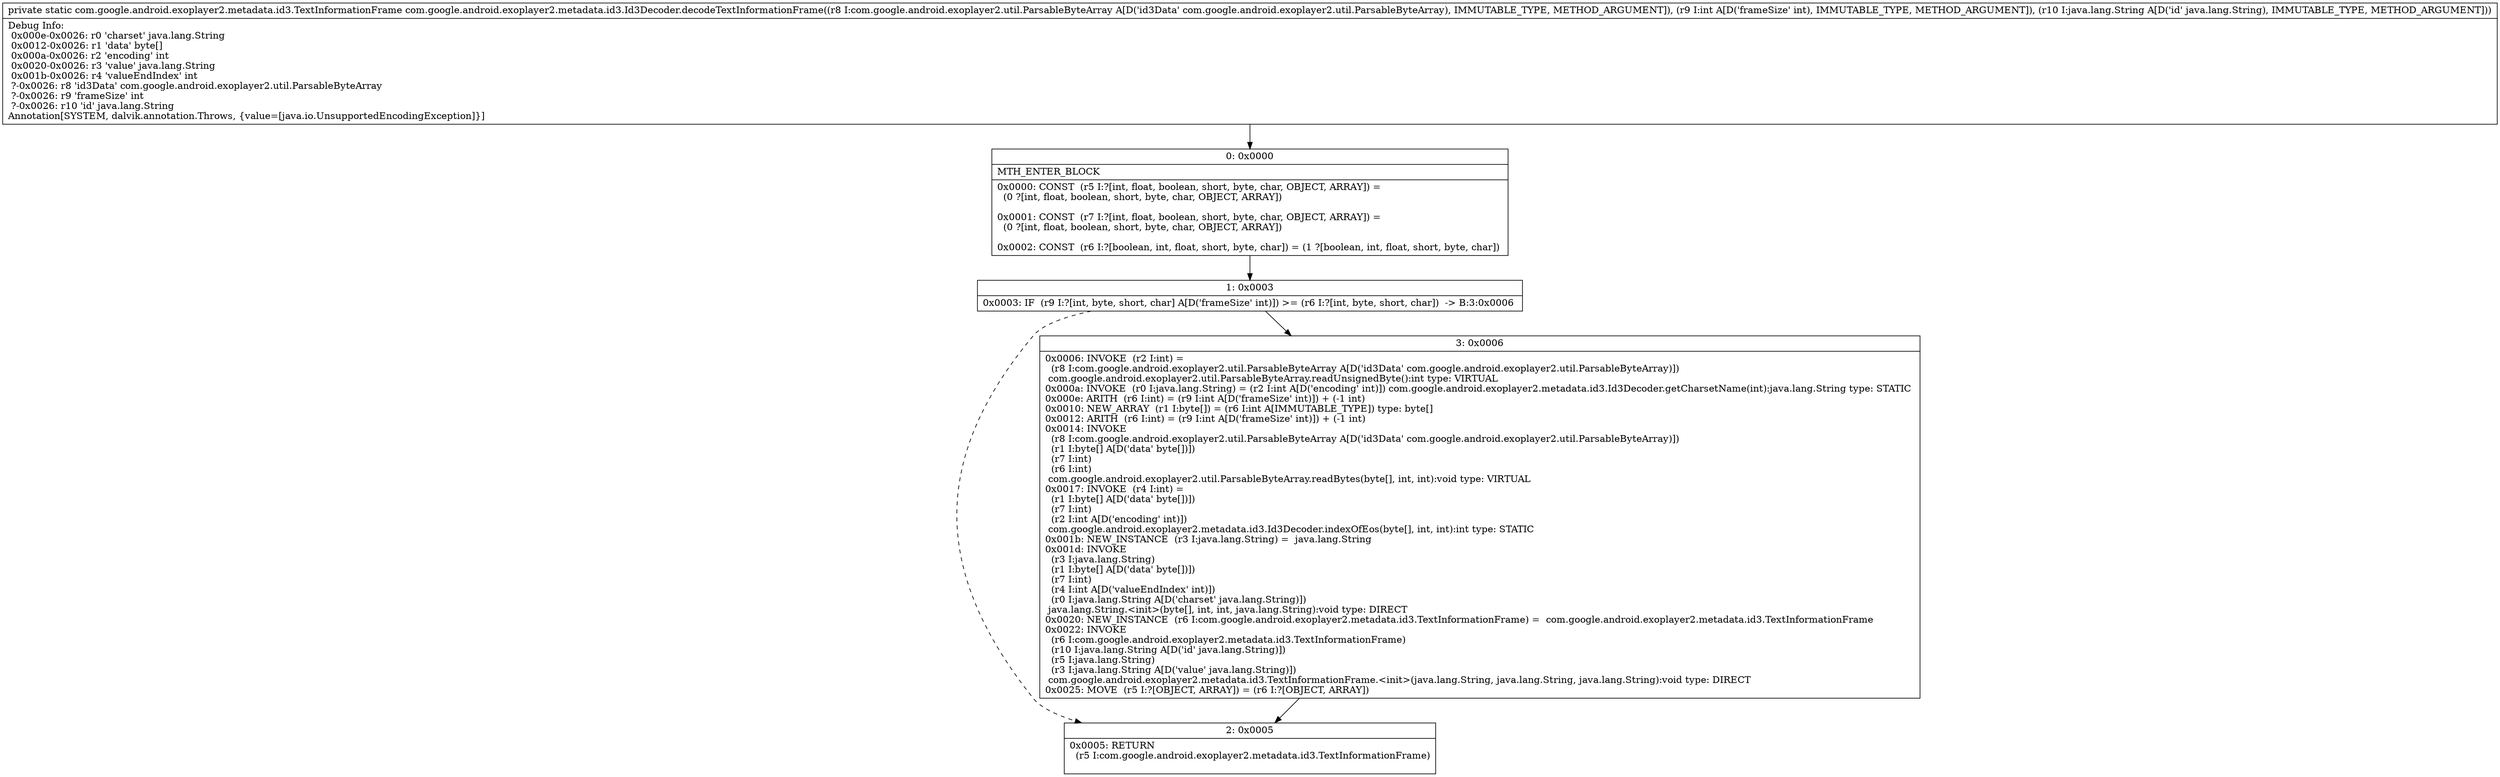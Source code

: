 digraph "CFG forcom.google.android.exoplayer2.metadata.id3.Id3Decoder.decodeTextInformationFrame(Lcom\/google\/android\/exoplayer2\/util\/ParsableByteArray;ILjava\/lang\/String;)Lcom\/google\/android\/exoplayer2\/metadata\/id3\/TextInformationFrame;" {
Node_0 [shape=record,label="{0\:\ 0x0000|MTH_ENTER_BLOCK\l|0x0000: CONST  (r5 I:?[int, float, boolean, short, byte, char, OBJECT, ARRAY]) = \l  (0 ?[int, float, boolean, short, byte, char, OBJECT, ARRAY])\l \l0x0001: CONST  (r7 I:?[int, float, boolean, short, byte, char, OBJECT, ARRAY]) = \l  (0 ?[int, float, boolean, short, byte, char, OBJECT, ARRAY])\l \l0x0002: CONST  (r6 I:?[boolean, int, float, short, byte, char]) = (1 ?[boolean, int, float, short, byte, char]) \l}"];
Node_1 [shape=record,label="{1\:\ 0x0003|0x0003: IF  (r9 I:?[int, byte, short, char] A[D('frameSize' int)]) \>= (r6 I:?[int, byte, short, char])  \-\> B:3:0x0006 \l}"];
Node_2 [shape=record,label="{2\:\ 0x0005|0x0005: RETURN  \l  (r5 I:com.google.android.exoplayer2.metadata.id3.TextInformationFrame)\l \l}"];
Node_3 [shape=record,label="{3\:\ 0x0006|0x0006: INVOKE  (r2 I:int) = \l  (r8 I:com.google.android.exoplayer2.util.ParsableByteArray A[D('id3Data' com.google.android.exoplayer2.util.ParsableByteArray)])\l com.google.android.exoplayer2.util.ParsableByteArray.readUnsignedByte():int type: VIRTUAL \l0x000a: INVOKE  (r0 I:java.lang.String) = (r2 I:int A[D('encoding' int)]) com.google.android.exoplayer2.metadata.id3.Id3Decoder.getCharsetName(int):java.lang.String type: STATIC \l0x000e: ARITH  (r6 I:int) = (r9 I:int A[D('frameSize' int)]) + (\-1 int) \l0x0010: NEW_ARRAY  (r1 I:byte[]) = (r6 I:int A[IMMUTABLE_TYPE]) type: byte[] \l0x0012: ARITH  (r6 I:int) = (r9 I:int A[D('frameSize' int)]) + (\-1 int) \l0x0014: INVOKE  \l  (r8 I:com.google.android.exoplayer2.util.ParsableByteArray A[D('id3Data' com.google.android.exoplayer2.util.ParsableByteArray)])\l  (r1 I:byte[] A[D('data' byte[])])\l  (r7 I:int)\l  (r6 I:int)\l com.google.android.exoplayer2.util.ParsableByteArray.readBytes(byte[], int, int):void type: VIRTUAL \l0x0017: INVOKE  (r4 I:int) = \l  (r1 I:byte[] A[D('data' byte[])])\l  (r7 I:int)\l  (r2 I:int A[D('encoding' int)])\l com.google.android.exoplayer2.metadata.id3.Id3Decoder.indexOfEos(byte[], int, int):int type: STATIC \l0x001b: NEW_INSTANCE  (r3 I:java.lang.String) =  java.lang.String \l0x001d: INVOKE  \l  (r3 I:java.lang.String)\l  (r1 I:byte[] A[D('data' byte[])])\l  (r7 I:int)\l  (r4 I:int A[D('valueEndIndex' int)])\l  (r0 I:java.lang.String A[D('charset' java.lang.String)])\l java.lang.String.\<init\>(byte[], int, int, java.lang.String):void type: DIRECT \l0x0020: NEW_INSTANCE  (r6 I:com.google.android.exoplayer2.metadata.id3.TextInformationFrame) =  com.google.android.exoplayer2.metadata.id3.TextInformationFrame \l0x0022: INVOKE  \l  (r6 I:com.google.android.exoplayer2.metadata.id3.TextInformationFrame)\l  (r10 I:java.lang.String A[D('id' java.lang.String)])\l  (r5 I:java.lang.String)\l  (r3 I:java.lang.String A[D('value' java.lang.String)])\l com.google.android.exoplayer2.metadata.id3.TextInformationFrame.\<init\>(java.lang.String, java.lang.String, java.lang.String):void type: DIRECT \l0x0025: MOVE  (r5 I:?[OBJECT, ARRAY]) = (r6 I:?[OBJECT, ARRAY]) \l}"];
MethodNode[shape=record,label="{private static com.google.android.exoplayer2.metadata.id3.TextInformationFrame com.google.android.exoplayer2.metadata.id3.Id3Decoder.decodeTextInformationFrame((r8 I:com.google.android.exoplayer2.util.ParsableByteArray A[D('id3Data' com.google.android.exoplayer2.util.ParsableByteArray), IMMUTABLE_TYPE, METHOD_ARGUMENT]), (r9 I:int A[D('frameSize' int), IMMUTABLE_TYPE, METHOD_ARGUMENT]), (r10 I:java.lang.String A[D('id' java.lang.String), IMMUTABLE_TYPE, METHOD_ARGUMENT]))  | Debug Info:\l  0x000e\-0x0026: r0 'charset' java.lang.String\l  0x0012\-0x0026: r1 'data' byte[]\l  0x000a\-0x0026: r2 'encoding' int\l  0x0020\-0x0026: r3 'value' java.lang.String\l  0x001b\-0x0026: r4 'valueEndIndex' int\l  ?\-0x0026: r8 'id3Data' com.google.android.exoplayer2.util.ParsableByteArray\l  ?\-0x0026: r9 'frameSize' int\l  ?\-0x0026: r10 'id' java.lang.String\lAnnotation[SYSTEM, dalvik.annotation.Throws, \{value=[java.io.UnsupportedEncodingException]\}]\l}"];
MethodNode -> Node_0;
Node_0 -> Node_1;
Node_1 -> Node_2[style=dashed];
Node_1 -> Node_3;
Node_3 -> Node_2;
}

